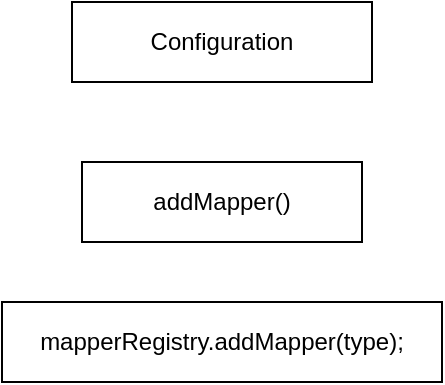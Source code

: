 <mxfile version="21.3.7" type="github">
  <diagram name="第 1 页" id="8moscndvdpV5RSmBcOwa">
    <mxGraphModel dx="1129" dy="625" grid="1" gridSize="10" guides="1" tooltips="1" connect="1" arrows="1" fold="1" page="1" pageScale="1" pageWidth="4681" pageHeight="3300" math="0" shadow="0">
      <root>
        <mxCell id="0" />
        <mxCell id="1" parent="0" />
        <mxCell id="LAEddHHhVlXlAhCUqJPJ-1" value="Configuration" style="rounded=0;whiteSpace=wrap;html=1;" vertex="1" parent="1">
          <mxGeometry x="220" y="40" width="150" height="40" as="geometry" />
        </mxCell>
        <mxCell id="LAEddHHhVlXlAhCUqJPJ-4" value="addMapper()" style="whiteSpace=wrap;html=1;" vertex="1" parent="1">
          <mxGeometry x="225" y="120" width="140" height="40" as="geometry" />
        </mxCell>
        <mxCell id="LAEddHHhVlXlAhCUqJPJ-5" value="mapperRegistry.addMapper(type);" style="whiteSpace=wrap;html=1;" vertex="1" parent="1">
          <mxGeometry x="185" y="190" width="220" height="40" as="geometry" />
        </mxCell>
      </root>
    </mxGraphModel>
  </diagram>
</mxfile>
